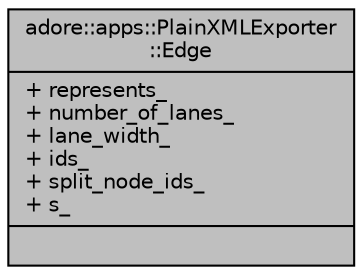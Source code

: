 digraph "adore::apps::PlainXMLExporter::Edge"
{
 // LATEX_PDF_SIZE
  edge [fontname="Helvetica",fontsize="10",labelfontname="Helvetica",labelfontsize="10"];
  node [fontname="Helvetica",fontsize="10",shape=record];
  Node1 [label="{adore::apps::PlainXMLExporter\l::Edge\n|+ represents_\l+ number_of_lanes_\l+ lane_width_\l+ ids_\l+ split_node_ids_\l+ s_\l|}",height=0.2,width=0.4,color="black", fillcolor="grey75", style="filled", fontcolor="black",tooltip=" "];
}
